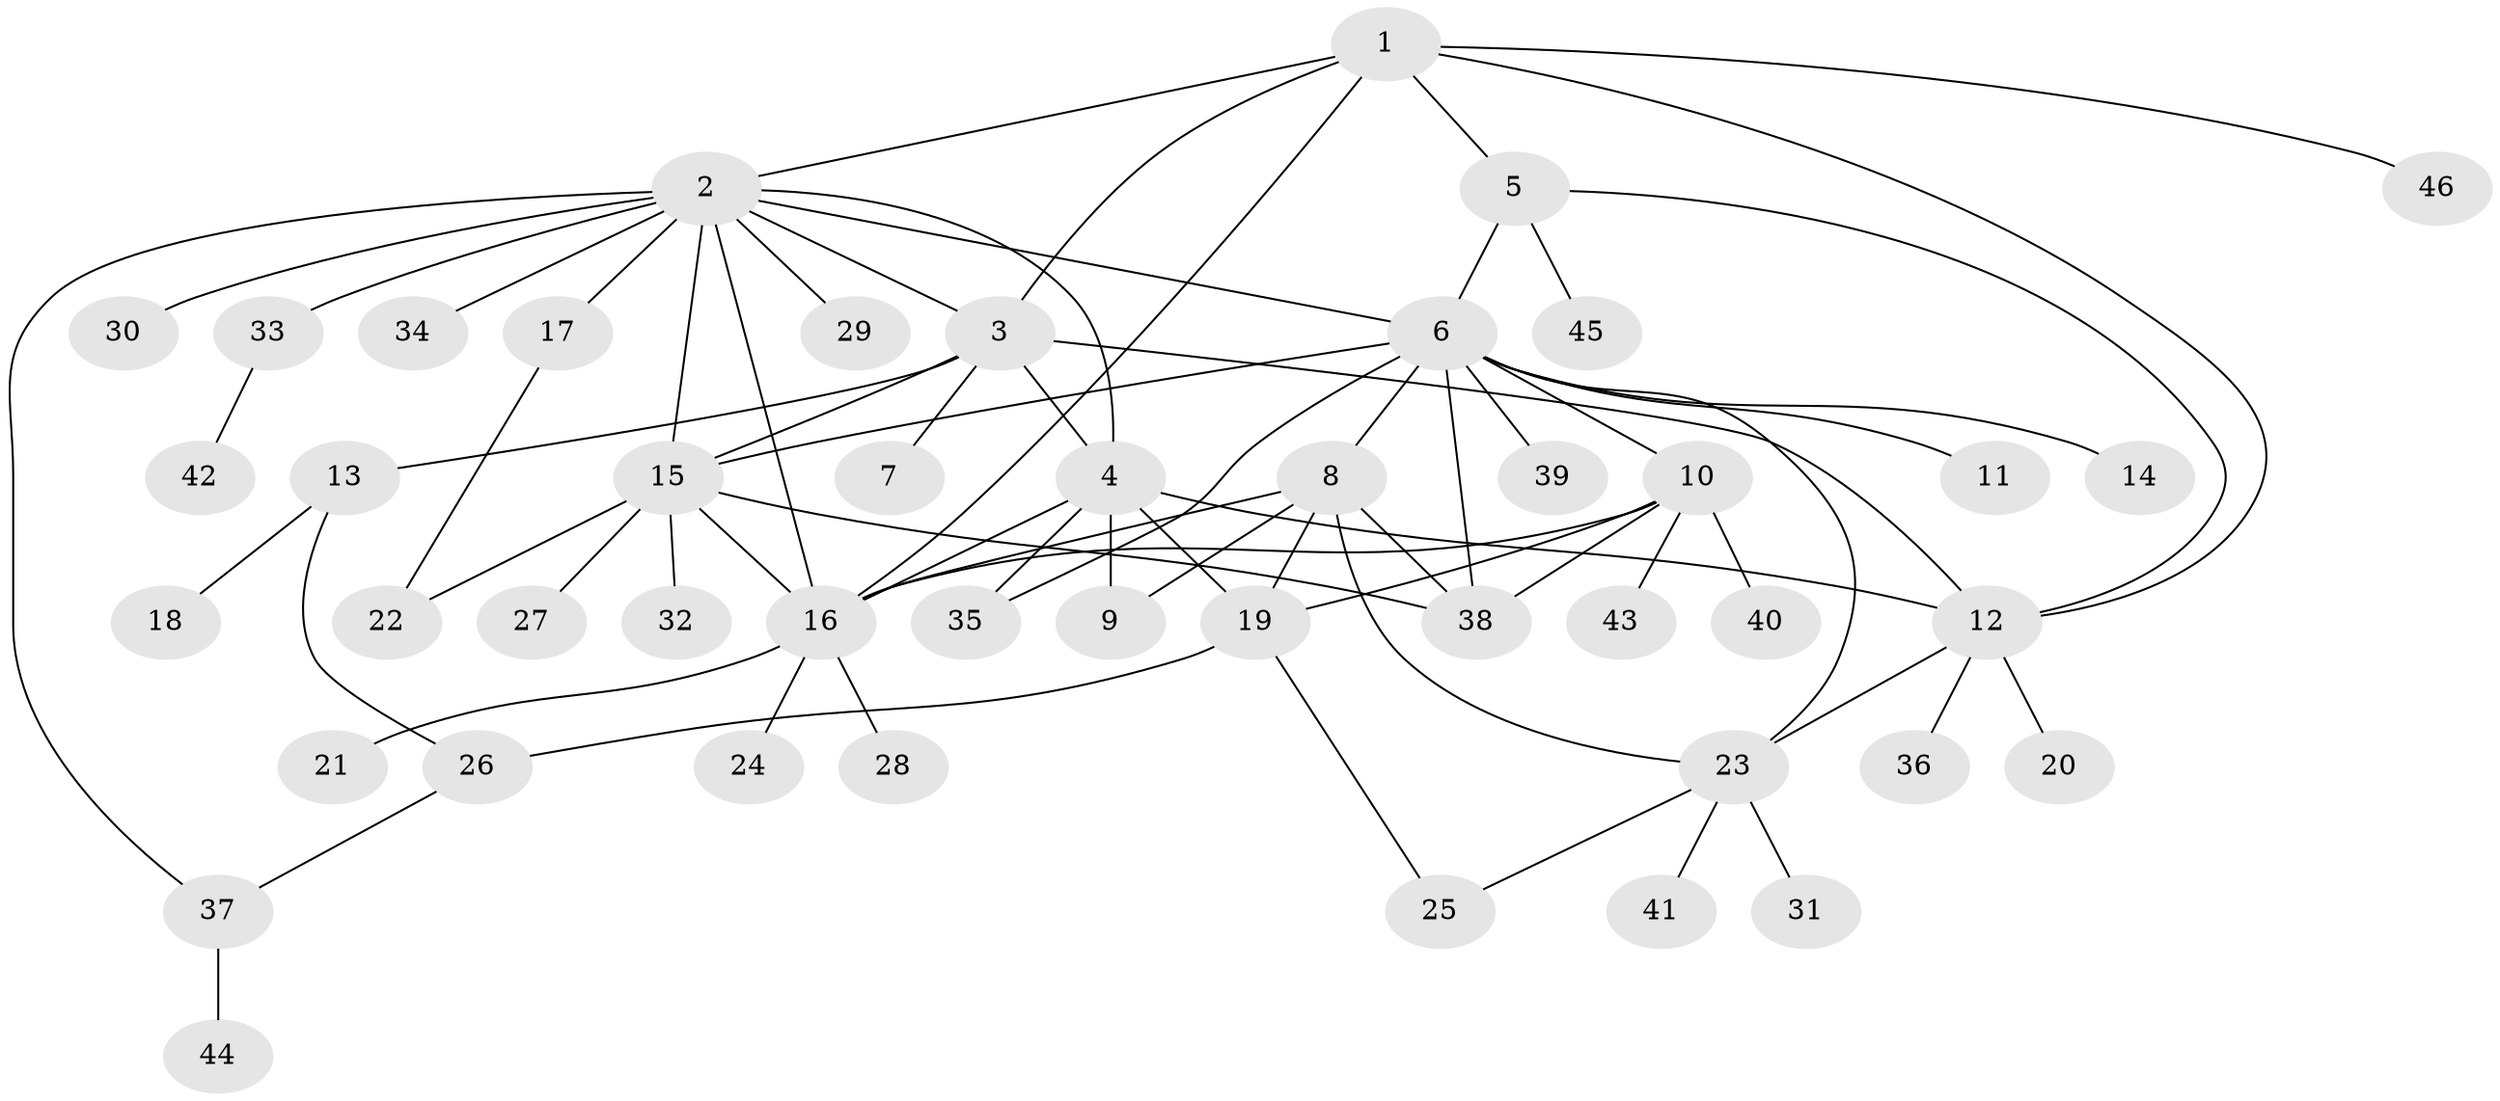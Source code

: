 // original degree distribution, {6: 0.02631578947368421, 15: 0.013157894736842105, 5: 0.039473684210526314, 11: 0.013157894736842105, 3: 0.11842105263157894, 13: 0.013157894736842105, 7: 0.013157894736842105, 2: 0.21052631578947367, 1: 0.4473684210526316, 4: 0.05263157894736842, 8: 0.02631578947368421, 10: 0.013157894736842105, 12: 0.013157894736842105}
// Generated by graph-tools (version 1.1) at 2025/50/03/04/25 22:50:15]
// undirected, 46 vertices, 71 edges
graph export_dot {
  node [color=gray90,style=filled];
  1;
  2;
  3;
  4;
  5;
  6;
  7;
  8;
  9;
  10;
  11;
  12;
  13;
  14;
  15;
  16;
  17;
  18;
  19;
  20;
  21;
  22;
  23;
  24;
  25;
  26;
  27;
  28;
  29;
  30;
  31;
  32;
  33;
  34;
  35;
  36;
  37;
  38;
  39;
  40;
  41;
  42;
  43;
  44;
  45;
  46;
  1 -- 2 [weight=1.0];
  1 -- 3 [weight=1.0];
  1 -- 5 [weight=1.0];
  1 -- 12 [weight=1.0];
  1 -- 16 [weight=1.0];
  1 -- 46 [weight=1.0];
  2 -- 3 [weight=1.0];
  2 -- 4 [weight=1.0];
  2 -- 6 [weight=1.0];
  2 -- 15 [weight=1.0];
  2 -- 16 [weight=1.0];
  2 -- 17 [weight=1.0];
  2 -- 29 [weight=1.0];
  2 -- 30 [weight=1.0];
  2 -- 33 [weight=1.0];
  2 -- 34 [weight=1.0];
  2 -- 37 [weight=1.0];
  3 -- 4 [weight=1.0];
  3 -- 7 [weight=3.0];
  3 -- 12 [weight=1.0];
  3 -- 13 [weight=1.0];
  3 -- 15 [weight=1.0];
  4 -- 9 [weight=4.0];
  4 -- 12 [weight=1.0];
  4 -- 16 [weight=2.0];
  4 -- 19 [weight=1.0];
  4 -- 35 [weight=1.0];
  5 -- 6 [weight=1.0];
  5 -- 12 [weight=1.0];
  5 -- 45 [weight=1.0];
  6 -- 8 [weight=2.0];
  6 -- 10 [weight=1.0];
  6 -- 11 [weight=1.0];
  6 -- 14 [weight=1.0];
  6 -- 15 [weight=1.0];
  6 -- 23 [weight=1.0];
  6 -- 35 [weight=1.0];
  6 -- 38 [weight=1.0];
  6 -- 39 [weight=1.0];
  8 -- 9 [weight=1.0];
  8 -- 16 [weight=1.0];
  8 -- 19 [weight=1.0];
  8 -- 23 [weight=1.0];
  8 -- 38 [weight=1.0];
  10 -- 16 [weight=1.0];
  10 -- 19 [weight=1.0];
  10 -- 38 [weight=1.0];
  10 -- 40 [weight=1.0];
  10 -- 43 [weight=1.0];
  12 -- 20 [weight=1.0];
  12 -- 23 [weight=1.0];
  12 -- 36 [weight=1.0];
  13 -- 18 [weight=1.0];
  13 -- 26 [weight=1.0];
  15 -- 16 [weight=1.0];
  15 -- 22 [weight=1.0];
  15 -- 27 [weight=1.0];
  15 -- 32 [weight=1.0];
  15 -- 38 [weight=1.0];
  16 -- 21 [weight=1.0];
  16 -- 24 [weight=1.0];
  16 -- 28 [weight=1.0];
  17 -- 22 [weight=1.0];
  19 -- 25 [weight=1.0];
  19 -- 26 [weight=1.0];
  23 -- 25 [weight=1.0];
  23 -- 31 [weight=1.0];
  23 -- 41 [weight=1.0];
  26 -- 37 [weight=1.0];
  33 -- 42 [weight=1.0];
  37 -- 44 [weight=1.0];
}
